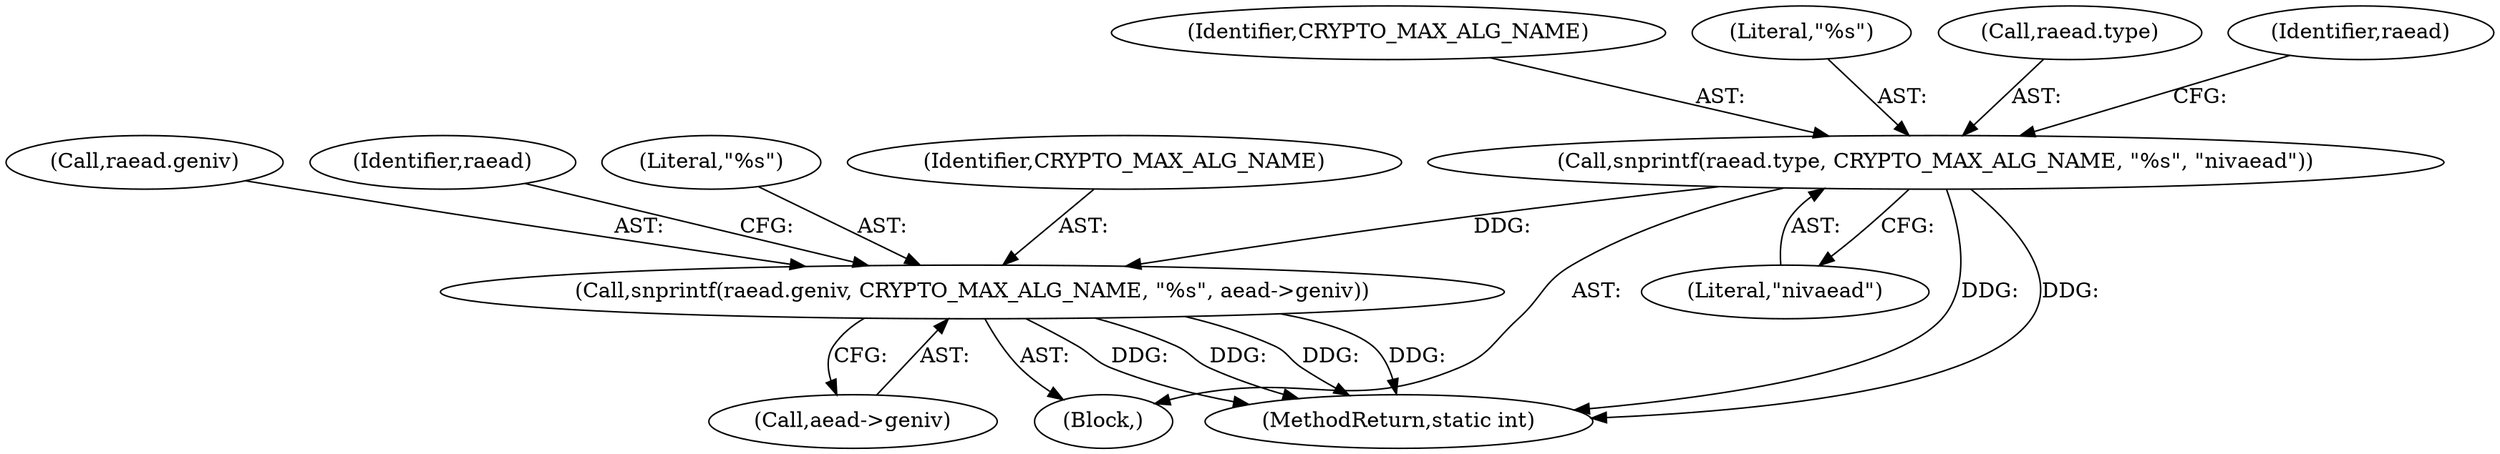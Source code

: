 digraph "1_linux_9a5467bf7b6e9e02ec9c3da4e23747c05faeaac6_2@API" {
"1000112" [label="(Call,snprintf(raead.type, CRYPTO_MAX_ALG_NAME, \"%s\", \"nivaead\"))"];
"1000119" [label="(Call,snprintf(raead.geniv, CRYPTO_MAX_ALG_NAME, \"%s\", aead->geniv))"];
"1000116" [label="(Identifier,CRYPTO_MAX_ALG_NAME)"];
"1000120" [label="(Call,raead.geniv)"];
"1000130" [label="(Identifier,raead)"];
"1000112" [label="(Call,snprintf(raead.type, CRYPTO_MAX_ALG_NAME, \"%s\", \"nivaead\"))"];
"1000103" [label="(Block,)"];
"1000117" [label="(Literal,\"%s\")"];
"1000164" [label="(MethodReturn,static int)"];
"1000119" [label="(Call,snprintf(raead.geniv, CRYPTO_MAX_ALG_NAME, \"%s\", aead->geniv))"];
"1000125" [label="(Call,aead->geniv)"];
"1000118" [label="(Literal,\"nivaead\")"];
"1000113" [label="(Call,raead.type)"];
"1000124" [label="(Literal,\"%s\")"];
"1000123" [label="(Identifier,CRYPTO_MAX_ALG_NAME)"];
"1000121" [label="(Identifier,raead)"];
"1000112" -> "1000103"  [label="AST: "];
"1000112" -> "1000118"  [label="CFG: "];
"1000113" -> "1000112"  [label="AST: "];
"1000116" -> "1000112"  [label="AST: "];
"1000117" -> "1000112"  [label="AST: "];
"1000118" -> "1000112"  [label="AST: "];
"1000121" -> "1000112"  [label="CFG: "];
"1000112" -> "1000164"  [label="DDG: "];
"1000112" -> "1000164"  [label="DDG: "];
"1000112" -> "1000119"  [label="DDG: "];
"1000119" -> "1000103"  [label="AST: "];
"1000119" -> "1000125"  [label="CFG: "];
"1000120" -> "1000119"  [label="AST: "];
"1000123" -> "1000119"  [label="AST: "];
"1000124" -> "1000119"  [label="AST: "];
"1000125" -> "1000119"  [label="AST: "];
"1000130" -> "1000119"  [label="CFG: "];
"1000119" -> "1000164"  [label="DDG: "];
"1000119" -> "1000164"  [label="DDG: "];
"1000119" -> "1000164"  [label="DDG: "];
"1000119" -> "1000164"  [label="DDG: "];
}
